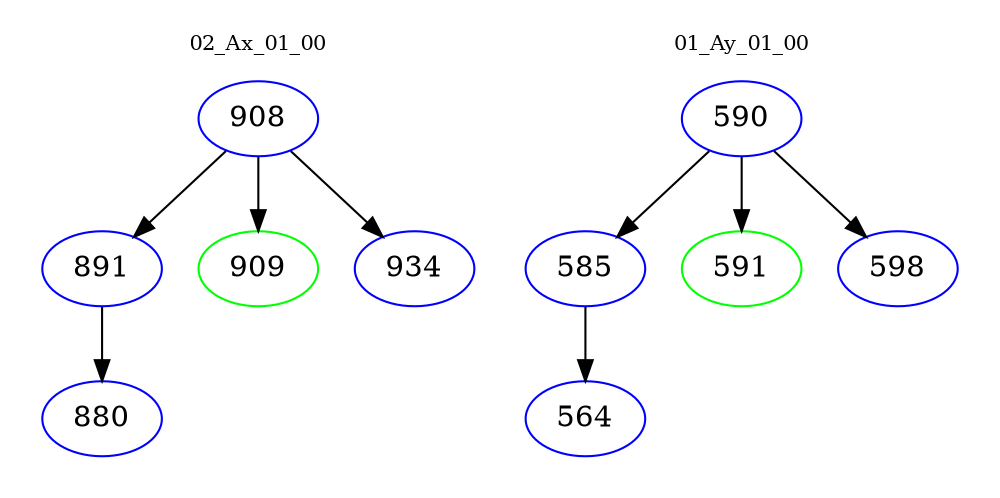 digraph{
subgraph cluster_0 {
color = white
label = "02_Ax_01_00";
fontsize=10;
T0_908 [label="908", color="blue"]
T0_908 -> T0_891 [color="black"]
T0_891 [label="891", color="blue"]
T0_891 -> T0_880 [color="black"]
T0_880 [label="880", color="blue"]
T0_908 -> T0_909 [color="black"]
T0_909 [label="909", color="green"]
T0_908 -> T0_934 [color="black"]
T0_934 [label="934", color="blue"]
}
subgraph cluster_1 {
color = white
label = "01_Ay_01_00";
fontsize=10;
T1_590 [label="590", color="blue"]
T1_590 -> T1_585 [color="black"]
T1_585 [label="585", color="blue"]
T1_585 -> T1_564 [color="black"]
T1_564 [label="564", color="blue"]
T1_590 -> T1_591 [color="black"]
T1_591 [label="591", color="green"]
T1_590 -> T1_598 [color="black"]
T1_598 [label="598", color="blue"]
}
}
